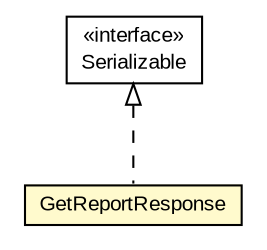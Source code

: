 #!/usr/local/bin/dot
#
# Class diagram 
# Generated by UMLGraph version R5_6-24-gf6e263 (http://www.umlgraph.org/)
#

digraph G {
	edge [fontname="arial",fontsize=10,labelfontname="arial",labelfontsize=10];
	node [fontname="arial",fontsize=10,shape=plaintext];
	nodesep=0.25;
	ranksep=0.5;
	// org.miloss.fgsms.services.interfaces.automatedreportingservice.GetReportResponse
	c621920 [label=<<table title="org.miloss.fgsms.services.interfaces.automatedreportingservice.GetReportResponse" border="0" cellborder="1" cellspacing="0" cellpadding="2" port="p" bgcolor="lemonChiffon" href="./GetReportResponse.html">
		<tr><td><table border="0" cellspacing="0" cellpadding="1">
<tr><td align="center" balign="center"> GetReportResponse </td></tr>
		</table></td></tr>
		</table>>, URL="./GetReportResponse.html", fontname="arial", fontcolor="black", fontsize=10.0];
	//org.miloss.fgsms.services.interfaces.automatedreportingservice.GetReportResponse implements java.io.Serializable
	c622907:p -> c621920:p [dir=back,arrowtail=empty,style=dashed];
	// java.io.Serializable
	c622907 [label=<<table title="java.io.Serializable" border="0" cellborder="1" cellspacing="0" cellpadding="2" port="p" href="http://java.sun.com/j2se/1.4.2/docs/api/java/io/Serializable.html">
		<tr><td><table border="0" cellspacing="0" cellpadding="1">
<tr><td align="center" balign="center"> &#171;interface&#187; </td></tr>
<tr><td align="center" balign="center"> Serializable </td></tr>
		</table></td></tr>
		</table>>, URL="http://java.sun.com/j2se/1.4.2/docs/api/java/io/Serializable.html", fontname="arial", fontcolor="black", fontsize=10.0];
}

